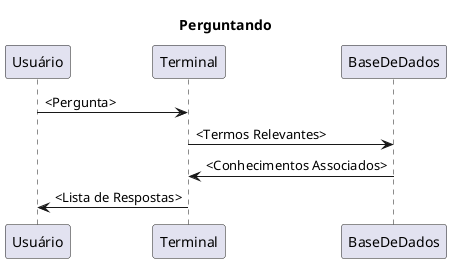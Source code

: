 @startuml FlowAsking
title Perguntando
Usuário -> Terminal: <Pergunta>
Terminal -> BaseDeDados: <Termos Relevantes>
BaseDeDados -> Terminal: <Conhecimentos Associados>
Terminal -> Usuário: <Lista de Respostas>
@enduml
